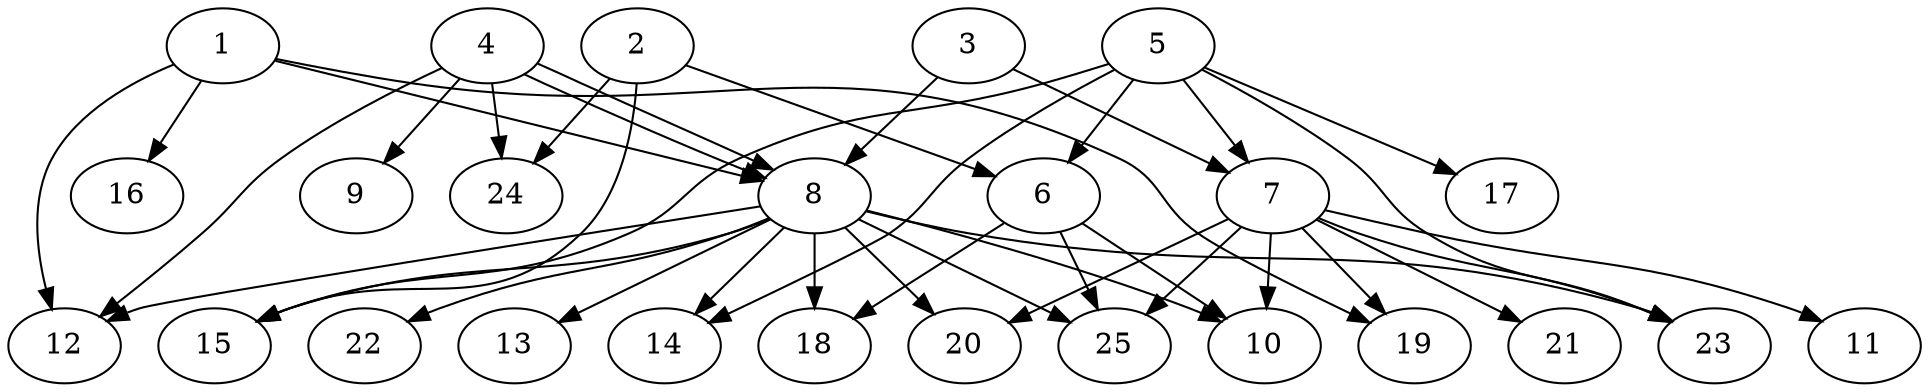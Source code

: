 // DAG automatically generated by daggen at Fri Aug  4 16:35:14 2017
// ./daggen --dot -n 25 --fat 0.8 --regular 0.2 --density 0.8 --jump 2 
digraph G {
  1 [size="334462", alpha="0.14"]
  1 -> 8 [size ="679"]
  1 -> 12 [size ="679"]
  1 -> 16 [size ="679"]
  1 -> 19 [size ="679"]
  2 [size="1687", alpha="0.20"]
  2 -> 6 [size ="34"]
  2 -> 15 [size ="34"]
  2 -> 24 [size ="34"]
  3 [size="662", alpha="0.10"]
  3 -> 7 [size ="34"]
  3 -> 8 [size ="34"]
  4 [size="76590", alpha="0.14"]
  4 -> 8 [size ="75"]
  4 -> 8 [size ="75"]
  4 -> 9 [size ="75"]
  4 -> 12 [size ="75"]
  4 -> 24 [size ="75"]
  5 [size="549756", alpha="0.13"]
  5 -> 6 [size ="537"]
  5 -> 7 [size ="537"]
  5 -> 14 [size ="537"]
  5 -> 15 [size ="537"]
  5 -> 17 [size ="537"]
  5 -> 23 [size ="537"]
  6 [size="846755", alpha="0.08"]
  6 -> 10 [size ="537"]
  6 -> 18 [size ="537"]
  6 -> 25 [size ="537"]
  7 [size="202499", alpha="0.19"]
  7 -> 10 [size ="210"]
  7 -> 11 [size ="210"]
  7 -> 19 [size ="210"]
  7 -> 20 [size ="210"]
  7 -> 21 [size ="210"]
  7 -> 23 [size ="210"]
  7 -> 25 [size ="210"]
  8 [size="68719", alpha="0.14"]
  8 -> 10 [size ="134"]
  8 -> 12 [size ="134"]
  8 -> 13 [size ="134"]
  8 -> 14 [size ="134"]
  8 -> 15 [size ="134"]
  8 -> 18 [size ="134"]
  8 -> 20 [size ="134"]
  8 -> 22 [size ="134"]
  8 -> 23 [size ="134"]
  8 -> 25 [size ="134"]
  9 [size="1073742", alpha="0.10"]
  10 [size="9757", alpha="0.03"]
  11 [size="1579", alpha="0.15"]
  12 [size="134218", alpha="0.04"]
  13 [size="23016", alpha="0.15"]
  14 [size="28991", alpha="0.03"]
  15 [size="29080", alpha="0.11"]
  16 [size="412219", alpha="0.17"]
  17 [size="18019", alpha="0.02"]
  18 [size="559247", alpha="0.15"]
  19 [size="45699", alpha="0.12"]
  20 [size="68719", alpha="0.12"]
  21 [size="23640", alpha="0.07"]
  22 [size="41431", alpha="0.08"]
  23 [size="539636", alpha="0.03"]
  24 [size="582562", alpha="0.10"]
  25 [size="19661", alpha="0.15"]
}
